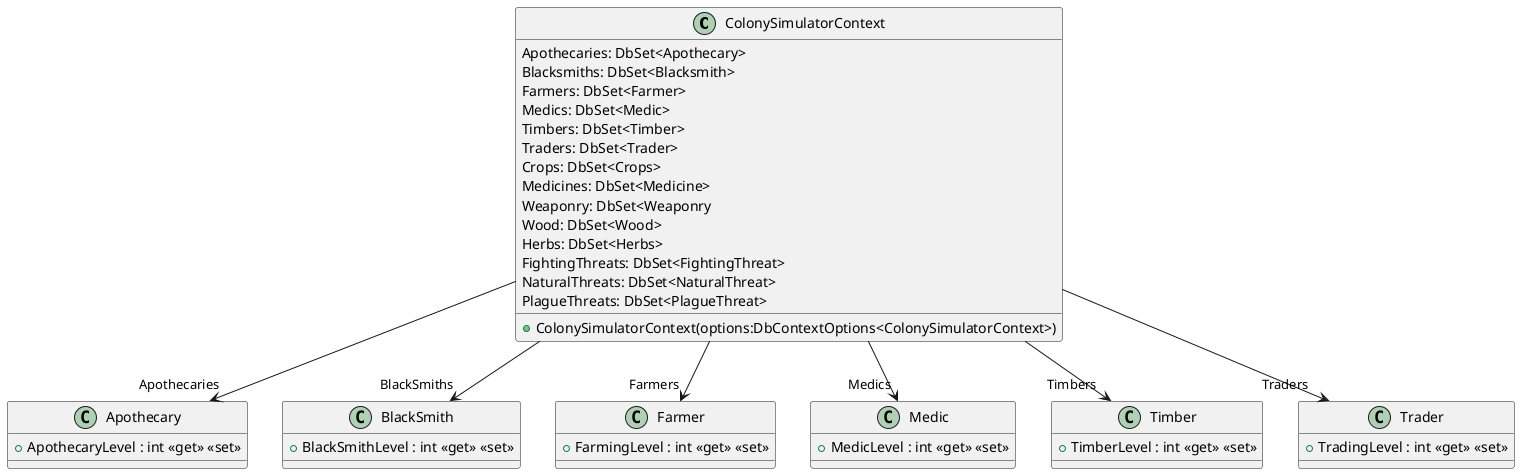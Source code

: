 @startuml
class ColonySimulatorContext {
    Apothecaries: DbSet<Apothecary>
    Blacksmiths: DbSet<Blacksmith>
    Farmers: DbSet<Farmer>
    Medics: DbSet<Medic>
    Timbers: DbSet<Timber>
    Traders: DbSet<Trader>
    Crops: DbSet<Crops>
    Medicines: DbSet<Medicine>
    Weaponry: DbSet<Weaponry
    Wood: DbSet<Wood>
    Herbs: DbSet<Herbs>
    FightingThreats: DbSet<FightingThreat>
    NaturalThreats: DbSet<NaturalThreat>
    PlagueThreats: DbSet<PlagueThreat>
    + ColonySimulatorContext(options:DbContextOptions<ColonySimulatorContext>)
}

class Apothecary {
    + ApothecaryLevel : int <<get>> <<set>>
}

class BlackSmith {
    + BlackSmithLevel : int <<get>> <<set>>
}

class Farmer {
    + FarmingLevel : int <<get>> <<set>>
}

class Medic {
    + MedicLevel : int <<get>> <<set>>
}

class Timber {
    + TimberLevel : int <<get>> <<set>>
}

class Trader {
    + TradingLevel : int <<get>> <<set>>
}

ColonySimulatorContext --> "Apothecaries" Apothecary
ColonySimulatorContext --> "BlackSmiths" BlackSmith
ColonySimulatorContext --> "Farmers" Farmer
ColonySimulatorContext --> "Medics" Medic
ColonySimulatorContext --> "Timbers" Timber
ColonySimulatorContext --> "Traders" Trader
@enduml
